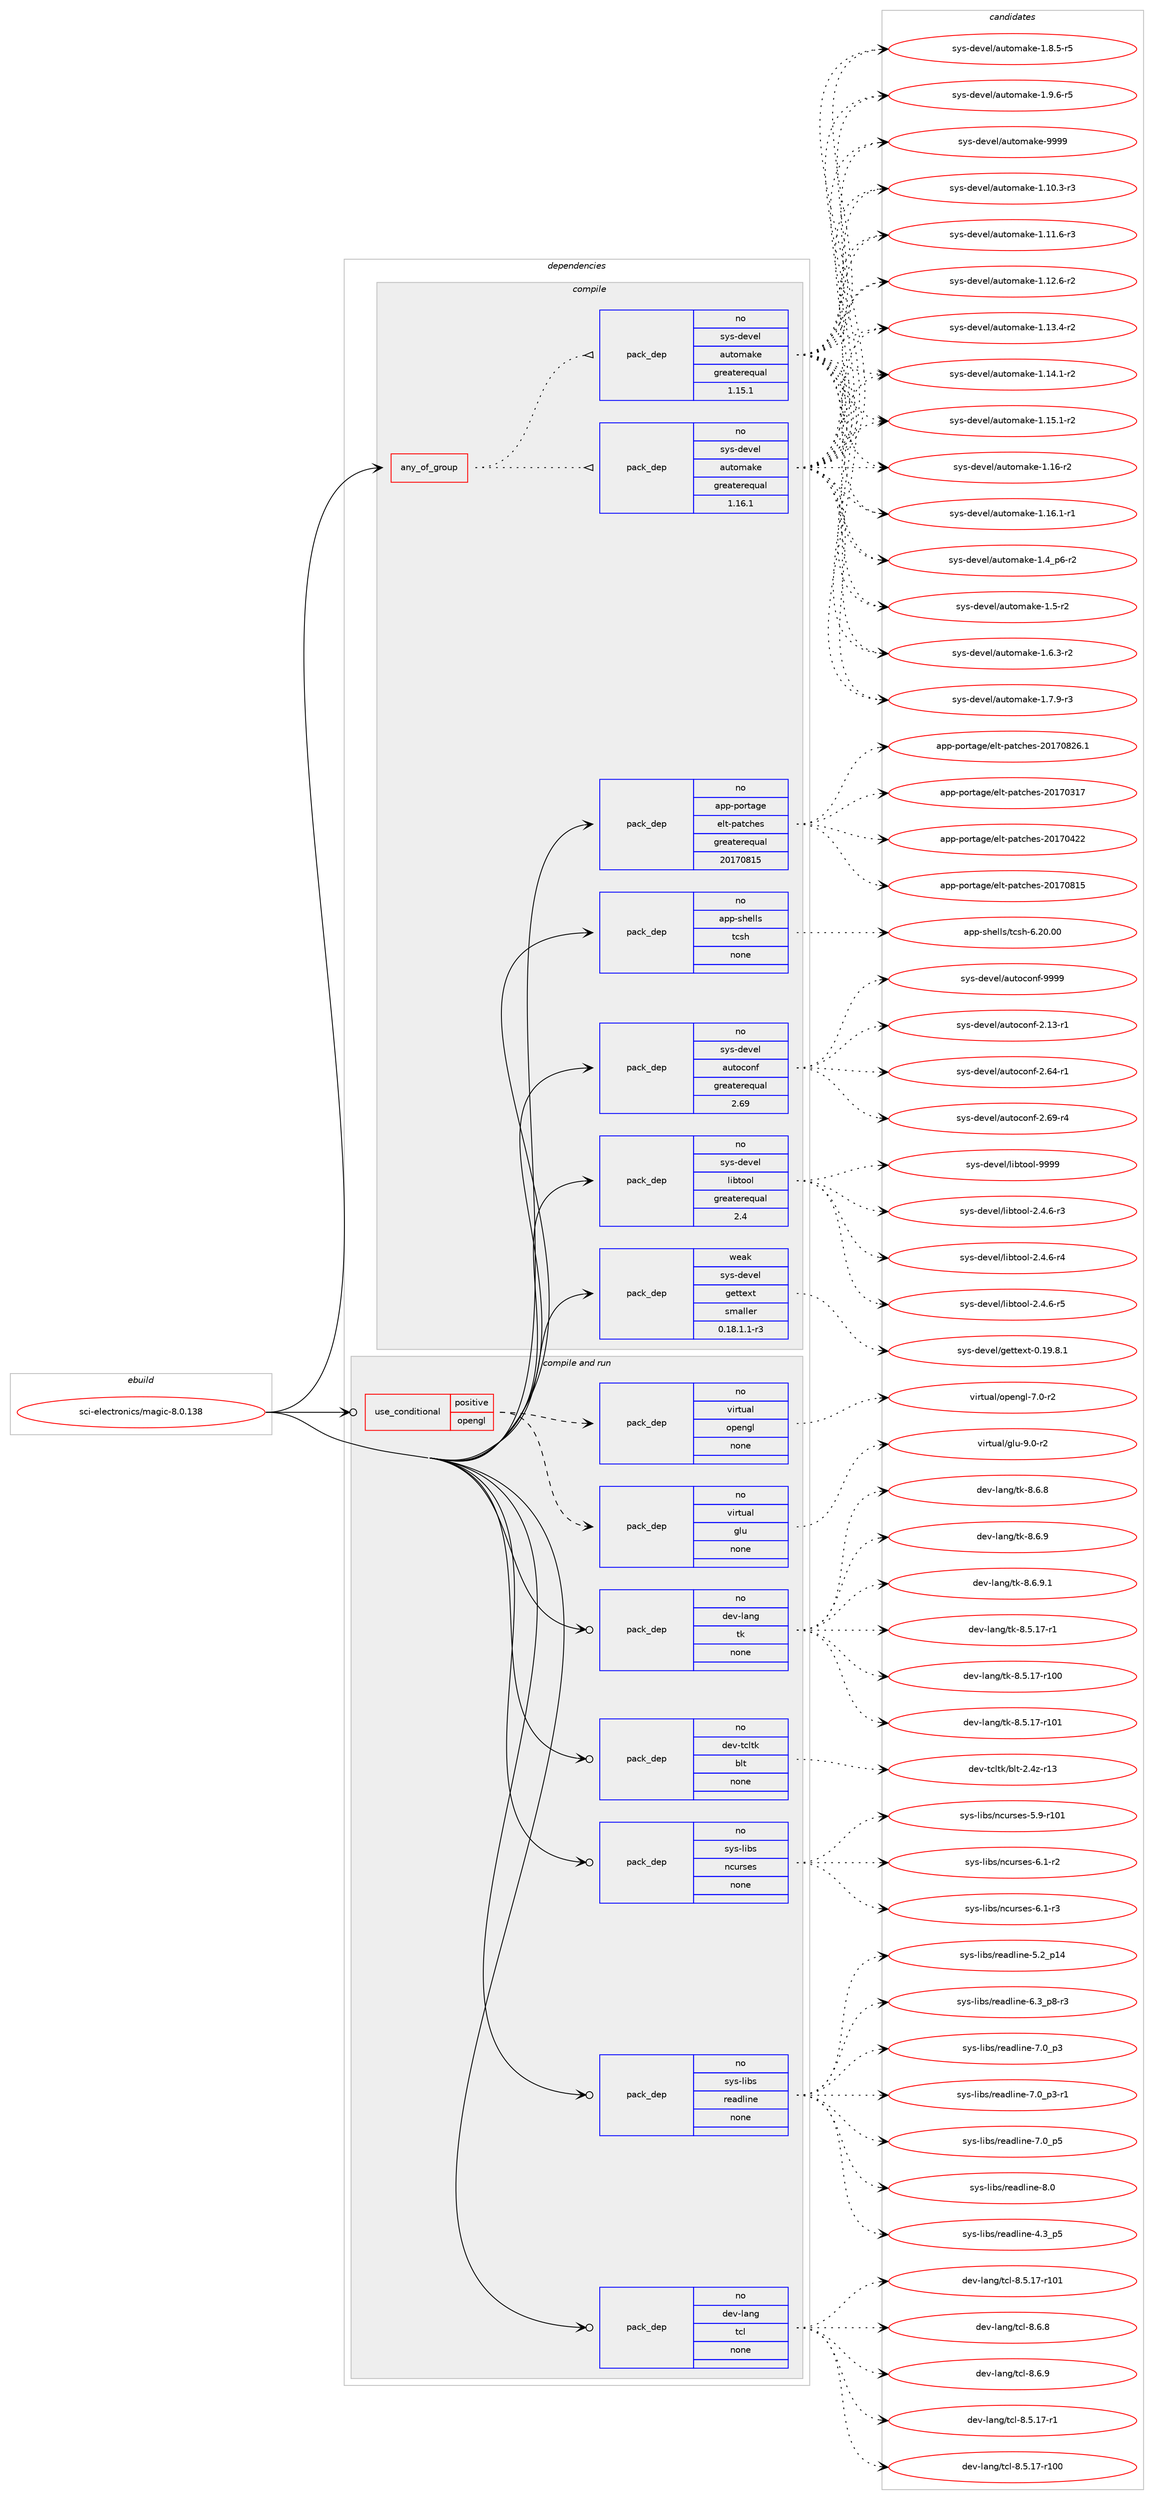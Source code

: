 digraph prolog {

# *************
# Graph options
# *************

newrank=true;
concentrate=true;
compound=true;
graph [rankdir=LR,fontname=Helvetica,fontsize=10,ranksep=1.5];#, ranksep=2.5, nodesep=0.2];
edge  [arrowhead=vee];
node  [fontname=Helvetica,fontsize=10];

# **********
# The ebuild
# **********

subgraph cluster_leftcol {
color=gray;
rank=same;
label=<<i>ebuild</i>>;
id [label="sci-electronics/magic-8.0.138", color=red, width=4, href="../sci-electronics/magic-8.0.138.svg"];
}

# ****************
# The dependencies
# ****************

subgraph cluster_midcol {
color=gray;
label=<<i>dependencies</i>>;
subgraph cluster_compile {
fillcolor="#eeeeee";
style=filled;
label=<<i>compile</i>>;
subgraph any26823 {
dependency1689825 [label=<<TABLE BORDER="0" CELLBORDER="1" CELLSPACING="0" CELLPADDING="4"><TR><TD CELLPADDING="10">any_of_group</TD></TR></TABLE>>, shape=none, color=red];subgraph pack1209519 {
dependency1689826 [label=<<TABLE BORDER="0" CELLBORDER="1" CELLSPACING="0" CELLPADDING="4" WIDTH="220"><TR><TD ROWSPAN="6" CELLPADDING="30">pack_dep</TD></TR><TR><TD WIDTH="110">no</TD></TR><TR><TD>sys-devel</TD></TR><TR><TD>automake</TD></TR><TR><TD>greaterequal</TD></TR><TR><TD>1.16.1</TD></TR></TABLE>>, shape=none, color=blue];
}
dependency1689825:e -> dependency1689826:w [weight=20,style="dotted",arrowhead="oinv"];
subgraph pack1209520 {
dependency1689827 [label=<<TABLE BORDER="0" CELLBORDER="1" CELLSPACING="0" CELLPADDING="4" WIDTH="220"><TR><TD ROWSPAN="6" CELLPADDING="30">pack_dep</TD></TR><TR><TD WIDTH="110">no</TD></TR><TR><TD>sys-devel</TD></TR><TR><TD>automake</TD></TR><TR><TD>greaterequal</TD></TR><TR><TD>1.15.1</TD></TR></TABLE>>, shape=none, color=blue];
}
dependency1689825:e -> dependency1689827:w [weight=20,style="dotted",arrowhead="oinv"];
}
id:e -> dependency1689825:w [weight=20,style="solid",arrowhead="vee"];
subgraph pack1209521 {
dependency1689828 [label=<<TABLE BORDER="0" CELLBORDER="1" CELLSPACING="0" CELLPADDING="4" WIDTH="220"><TR><TD ROWSPAN="6" CELLPADDING="30">pack_dep</TD></TR><TR><TD WIDTH="110">no</TD></TR><TR><TD>app-portage</TD></TR><TR><TD>elt-patches</TD></TR><TR><TD>greaterequal</TD></TR><TR><TD>20170815</TD></TR></TABLE>>, shape=none, color=blue];
}
id:e -> dependency1689828:w [weight=20,style="solid",arrowhead="vee"];
subgraph pack1209522 {
dependency1689829 [label=<<TABLE BORDER="0" CELLBORDER="1" CELLSPACING="0" CELLPADDING="4" WIDTH="220"><TR><TD ROWSPAN="6" CELLPADDING="30">pack_dep</TD></TR><TR><TD WIDTH="110">no</TD></TR><TR><TD>app-shells</TD></TR><TR><TD>tcsh</TD></TR><TR><TD>none</TD></TR><TR><TD></TD></TR></TABLE>>, shape=none, color=blue];
}
id:e -> dependency1689829:w [weight=20,style="solid",arrowhead="vee"];
subgraph pack1209523 {
dependency1689830 [label=<<TABLE BORDER="0" CELLBORDER="1" CELLSPACING="0" CELLPADDING="4" WIDTH="220"><TR><TD ROWSPAN="6" CELLPADDING="30">pack_dep</TD></TR><TR><TD WIDTH="110">no</TD></TR><TR><TD>sys-devel</TD></TR><TR><TD>autoconf</TD></TR><TR><TD>greaterequal</TD></TR><TR><TD>2.69</TD></TR></TABLE>>, shape=none, color=blue];
}
id:e -> dependency1689830:w [weight=20,style="solid",arrowhead="vee"];
subgraph pack1209524 {
dependency1689831 [label=<<TABLE BORDER="0" CELLBORDER="1" CELLSPACING="0" CELLPADDING="4" WIDTH="220"><TR><TD ROWSPAN="6" CELLPADDING="30">pack_dep</TD></TR><TR><TD WIDTH="110">no</TD></TR><TR><TD>sys-devel</TD></TR><TR><TD>libtool</TD></TR><TR><TD>greaterequal</TD></TR><TR><TD>2.4</TD></TR></TABLE>>, shape=none, color=blue];
}
id:e -> dependency1689831:w [weight=20,style="solid",arrowhead="vee"];
subgraph pack1209525 {
dependency1689832 [label=<<TABLE BORDER="0" CELLBORDER="1" CELLSPACING="0" CELLPADDING="4" WIDTH="220"><TR><TD ROWSPAN="6" CELLPADDING="30">pack_dep</TD></TR><TR><TD WIDTH="110">weak</TD></TR><TR><TD>sys-devel</TD></TR><TR><TD>gettext</TD></TR><TR><TD>smaller</TD></TR><TR><TD>0.18.1.1-r3</TD></TR></TABLE>>, shape=none, color=blue];
}
id:e -> dependency1689832:w [weight=20,style="solid",arrowhead="vee"];
}
subgraph cluster_compileandrun {
fillcolor="#eeeeee";
style=filled;
label=<<i>compile and run</i>>;
subgraph cond452631 {
dependency1689833 [label=<<TABLE BORDER="0" CELLBORDER="1" CELLSPACING="0" CELLPADDING="4"><TR><TD ROWSPAN="3" CELLPADDING="10">use_conditional</TD></TR><TR><TD>positive</TD></TR><TR><TD>opengl</TD></TR></TABLE>>, shape=none, color=red];
subgraph pack1209526 {
dependency1689834 [label=<<TABLE BORDER="0" CELLBORDER="1" CELLSPACING="0" CELLPADDING="4" WIDTH="220"><TR><TD ROWSPAN="6" CELLPADDING="30">pack_dep</TD></TR><TR><TD WIDTH="110">no</TD></TR><TR><TD>virtual</TD></TR><TR><TD>glu</TD></TR><TR><TD>none</TD></TR><TR><TD></TD></TR></TABLE>>, shape=none, color=blue];
}
dependency1689833:e -> dependency1689834:w [weight=20,style="dashed",arrowhead="vee"];
subgraph pack1209527 {
dependency1689835 [label=<<TABLE BORDER="0" CELLBORDER="1" CELLSPACING="0" CELLPADDING="4" WIDTH="220"><TR><TD ROWSPAN="6" CELLPADDING="30">pack_dep</TD></TR><TR><TD WIDTH="110">no</TD></TR><TR><TD>virtual</TD></TR><TR><TD>opengl</TD></TR><TR><TD>none</TD></TR><TR><TD></TD></TR></TABLE>>, shape=none, color=blue];
}
dependency1689833:e -> dependency1689835:w [weight=20,style="dashed",arrowhead="vee"];
}
id:e -> dependency1689833:w [weight=20,style="solid",arrowhead="odotvee"];
subgraph pack1209528 {
dependency1689836 [label=<<TABLE BORDER="0" CELLBORDER="1" CELLSPACING="0" CELLPADDING="4" WIDTH="220"><TR><TD ROWSPAN="6" CELLPADDING="30">pack_dep</TD></TR><TR><TD WIDTH="110">no</TD></TR><TR><TD>dev-lang</TD></TR><TR><TD>tcl</TD></TR><TR><TD>none</TD></TR><TR><TD></TD></TR></TABLE>>, shape=none, color=blue];
}
id:e -> dependency1689836:w [weight=20,style="solid",arrowhead="odotvee"];
subgraph pack1209529 {
dependency1689837 [label=<<TABLE BORDER="0" CELLBORDER="1" CELLSPACING="0" CELLPADDING="4" WIDTH="220"><TR><TD ROWSPAN="6" CELLPADDING="30">pack_dep</TD></TR><TR><TD WIDTH="110">no</TD></TR><TR><TD>dev-lang</TD></TR><TR><TD>tk</TD></TR><TR><TD>none</TD></TR><TR><TD></TD></TR></TABLE>>, shape=none, color=blue];
}
id:e -> dependency1689837:w [weight=20,style="solid",arrowhead="odotvee"];
subgraph pack1209530 {
dependency1689838 [label=<<TABLE BORDER="0" CELLBORDER="1" CELLSPACING="0" CELLPADDING="4" WIDTH="220"><TR><TD ROWSPAN="6" CELLPADDING="30">pack_dep</TD></TR><TR><TD WIDTH="110">no</TD></TR><TR><TD>dev-tcltk</TD></TR><TR><TD>blt</TD></TR><TR><TD>none</TD></TR><TR><TD></TD></TR></TABLE>>, shape=none, color=blue];
}
id:e -> dependency1689838:w [weight=20,style="solid",arrowhead="odotvee"];
subgraph pack1209531 {
dependency1689839 [label=<<TABLE BORDER="0" CELLBORDER="1" CELLSPACING="0" CELLPADDING="4" WIDTH="220"><TR><TD ROWSPAN="6" CELLPADDING="30">pack_dep</TD></TR><TR><TD WIDTH="110">no</TD></TR><TR><TD>sys-libs</TD></TR><TR><TD>ncurses</TD></TR><TR><TD>none</TD></TR><TR><TD></TD></TR></TABLE>>, shape=none, color=blue];
}
id:e -> dependency1689839:w [weight=20,style="solid",arrowhead="odotvee"];
subgraph pack1209532 {
dependency1689840 [label=<<TABLE BORDER="0" CELLBORDER="1" CELLSPACING="0" CELLPADDING="4" WIDTH="220"><TR><TD ROWSPAN="6" CELLPADDING="30">pack_dep</TD></TR><TR><TD WIDTH="110">no</TD></TR><TR><TD>sys-libs</TD></TR><TR><TD>readline</TD></TR><TR><TD>none</TD></TR><TR><TD></TD></TR></TABLE>>, shape=none, color=blue];
}
id:e -> dependency1689840:w [weight=20,style="solid",arrowhead="odotvee"];
}
subgraph cluster_run {
fillcolor="#eeeeee";
style=filled;
label=<<i>run</i>>;
}
}

# **************
# The candidates
# **************

subgraph cluster_choices {
rank=same;
color=gray;
label=<<i>candidates</i>>;

subgraph choice1209519 {
color=black;
nodesep=1;
choice11512111545100101118101108479711711611110997107101454946494846514511451 [label="sys-devel/automake-1.10.3-r3", color=red, width=4,href="../sys-devel/automake-1.10.3-r3.svg"];
choice11512111545100101118101108479711711611110997107101454946494946544511451 [label="sys-devel/automake-1.11.6-r3", color=red, width=4,href="../sys-devel/automake-1.11.6-r3.svg"];
choice11512111545100101118101108479711711611110997107101454946495046544511450 [label="sys-devel/automake-1.12.6-r2", color=red, width=4,href="../sys-devel/automake-1.12.6-r2.svg"];
choice11512111545100101118101108479711711611110997107101454946495146524511450 [label="sys-devel/automake-1.13.4-r2", color=red, width=4,href="../sys-devel/automake-1.13.4-r2.svg"];
choice11512111545100101118101108479711711611110997107101454946495246494511450 [label="sys-devel/automake-1.14.1-r2", color=red, width=4,href="../sys-devel/automake-1.14.1-r2.svg"];
choice11512111545100101118101108479711711611110997107101454946495346494511450 [label="sys-devel/automake-1.15.1-r2", color=red, width=4,href="../sys-devel/automake-1.15.1-r2.svg"];
choice1151211154510010111810110847971171161111099710710145494649544511450 [label="sys-devel/automake-1.16-r2", color=red, width=4,href="../sys-devel/automake-1.16-r2.svg"];
choice11512111545100101118101108479711711611110997107101454946495446494511449 [label="sys-devel/automake-1.16.1-r1", color=red, width=4,href="../sys-devel/automake-1.16.1-r1.svg"];
choice115121115451001011181011084797117116111109971071014549465295112544511450 [label="sys-devel/automake-1.4_p6-r2", color=red, width=4,href="../sys-devel/automake-1.4_p6-r2.svg"];
choice11512111545100101118101108479711711611110997107101454946534511450 [label="sys-devel/automake-1.5-r2", color=red, width=4,href="../sys-devel/automake-1.5-r2.svg"];
choice115121115451001011181011084797117116111109971071014549465446514511450 [label="sys-devel/automake-1.6.3-r2", color=red, width=4,href="../sys-devel/automake-1.6.3-r2.svg"];
choice115121115451001011181011084797117116111109971071014549465546574511451 [label="sys-devel/automake-1.7.9-r3", color=red, width=4,href="../sys-devel/automake-1.7.9-r3.svg"];
choice115121115451001011181011084797117116111109971071014549465646534511453 [label="sys-devel/automake-1.8.5-r5", color=red, width=4,href="../sys-devel/automake-1.8.5-r5.svg"];
choice115121115451001011181011084797117116111109971071014549465746544511453 [label="sys-devel/automake-1.9.6-r5", color=red, width=4,href="../sys-devel/automake-1.9.6-r5.svg"];
choice115121115451001011181011084797117116111109971071014557575757 [label="sys-devel/automake-9999", color=red, width=4,href="../sys-devel/automake-9999.svg"];
dependency1689826:e -> choice11512111545100101118101108479711711611110997107101454946494846514511451:w [style=dotted,weight="100"];
dependency1689826:e -> choice11512111545100101118101108479711711611110997107101454946494946544511451:w [style=dotted,weight="100"];
dependency1689826:e -> choice11512111545100101118101108479711711611110997107101454946495046544511450:w [style=dotted,weight="100"];
dependency1689826:e -> choice11512111545100101118101108479711711611110997107101454946495146524511450:w [style=dotted,weight="100"];
dependency1689826:e -> choice11512111545100101118101108479711711611110997107101454946495246494511450:w [style=dotted,weight="100"];
dependency1689826:e -> choice11512111545100101118101108479711711611110997107101454946495346494511450:w [style=dotted,weight="100"];
dependency1689826:e -> choice1151211154510010111810110847971171161111099710710145494649544511450:w [style=dotted,weight="100"];
dependency1689826:e -> choice11512111545100101118101108479711711611110997107101454946495446494511449:w [style=dotted,weight="100"];
dependency1689826:e -> choice115121115451001011181011084797117116111109971071014549465295112544511450:w [style=dotted,weight="100"];
dependency1689826:e -> choice11512111545100101118101108479711711611110997107101454946534511450:w [style=dotted,weight="100"];
dependency1689826:e -> choice115121115451001011181011084797117116111109971071014549465446514511450:w [style=dotted,weight="100"];
dependency1689826:e -> choice115121115451001011181011084797117116111109971071014549465546574511451:w [style=dotted,weight="100"];
dependency1689826:e -> choice115121115451001011181011084797117116111109971071014549465646534511453:w [style=dotted,weight="100"];
dependency1689826:e -> choice115121115451001011181011084797117116111109971071014549465746544511453:w [style=dotted,weight="100"];
dependency1689826:e -> choice115121115451001011181011084797117116111109971071014557575757:w [style=dotted,weight="100"];
}
subgraph choice1209520 {
color=black;
nodesep=1;
choice11512111545100101118101108479711711611110997107101454946494846514511451 [label="sys-devel/automake-1.10.3-r3", color=red, width=4,href="../sys-devel/automake-1.10.3-r3.svg"];
choice11512111545100101118101108479711711611110997107101454946494946544511451 [label="sys-devel/automake-1.11.6-r3", color=red, width=4,href="../sys-devel/automake-1.11.6-r3.svg"];
choice11512111545100101118101108479711711611110997107101454946495046544511450 [label="sys-devel/automake-1.12.6-r2", color=red, width=4,href="../sys-devel/automake-1.12.6-r2.svg"];
choice11512111545100101118101108479711711611110997107101454946495146524511450 [label="sys-devel/automake-1.13.4-r2", color=red, width=4,href="../sys-devel/automake-1.13.4-r2.svg"];
choice11512111545100101118101108479711711611110997107101454946495246494511450 [label="sys-devel/automake-1.14.1-r2", color=red, width=4,href="../sys-devel/automake-1.14.1-r2.svg"];
choice11512111545100101118101108479711711611110997107101454946495346494511450 [label="sys-devel/automake-1.15.1-r2", color=red, width=4,href="../sys-devel/automake-1.15.1-r2.svg"];
choice1151211154510010111810110847971171161111099710710145494649544511450 [label="sys-devel/automake-1.16-r2", color=red, width=4,href="../sys-devel/automake-1.16-r2.svg"];
choice11512111545100101118101108479711711611110997107101454946495446494511449 [label="sys-devel/automake-1.16.1-r1", color=red, width=4,href="../sys-devel/automake-1.16.1-r1.svg"];
choice115121115451001011181011084797117116111109971071014549465295112544511450 [label="sys-devel/automake-1.4_p6-r2", color=red, width=4,href="../sys-devel/automake-1.4_p6-r2.svg"];
choice11512111545100101118101108479711711611110997107101454946534511450 [label="sys-devel/automake-1.5-r2", color=red, width=4,href="../sys-devel/automake-1.5-r2.svg"];
choice115121115451001011181011084797117116111109971071014549465446514511450 [label="sys-devel/automake-1.6.3-r2", color=red, width=4,href="../sys-devel/automake-1.6.3-r2.svg"];
choice115121115451001011181011084797117116111109971071014549465546574511451 [label="sys-devel/automake-1.7.9-r3", color=red, width=4,href="../sys-devel/automake-1.7.9-r3.svg"];
choice115121115451001011181011084797117116111109971071014549465646534511453 [label="sys-devel/automake-1.8.5-r5", color=red, width=4,href="../sys-devel/automake-1.8.5-r5.svg"];
choice115121115451001011181011084797117116111109971071014549465746544511453 [label="sys-devel/automake-1.9.6-r5", color=red, width=4,href="../sys-devel/automake-1.9.6-r5.svg"];
choice115121115451001011181011084797117116111109971071014557575757 [label="sys-devel/automake-9999", color=red, width=4,href="../sys-devel/automake-9999.svg"];
dependency1689827:e -> choice11512111545100101118101108479711711611110997107101454946494846514511451:w [style=dotted,weight="100"];
dependency1689827:e -> choice11512111545100101118101108479711711611110997107101454946494946544511451:w [style=dotted,weight="100"];
dependency1689827:e -> choice11512111545100101118101108479711711611110997107101454946495046544511450:w [style=dotted,weight="100"];
dependency1689827:e -> choice11512111545100101118101108479711711611110997107101454946495146524511450:w [style=dotted,weight="100"];
dependency1689827:e -> choice11512111545100101118101108479711711611110997107101454946495246494511450:w [style=dotted,weight="100"];
dependency1689827:e -> choice11512111545100101118101108479711711611110997107101454946495346494511450:w [style=dotted,weight="100"];
dependency1689827:e -> choice1151211154510010111810110847971171161111099710710145494649544511450:w [style=dotted,weight="100"];
dependency1689827:e -> choice11512111545100101118101108479711711611110997107101454946495446494511449:w [style=dotted,weight="100"];
dependency1689827:e -> choice115121115451001011181011084797117116111109971071014549465295112544511450:w [style=dotted,weight="100"];
dependency1689827:e -> choice11512111545100101118101108479711711611110997107101454946534511450:w [style=dotted,weight="100"];
dependency1689827:e -> choice115121115451001011181011084797117116111109971071014549465446514511450:w [style=dotted,weight="100"];
dependency1689827:e -> choice115121115451001011181011084797117116111109971071014549465546574511451:w [style=dotted,weight="100"];
dependency1689827:e -> choice115121115451001011181011084797117116111109971071014549465646534511453:w [style=dotted,weight="100"];
dependency1689827:e -> choice115121115451001011181011084797117116111109971071014549465746544511453:w [style=dotted,weight="100"];
dependency1689827:e -> choice115121115451001011181011084797117116111109971071014557575757:w [style=dotted,weight="100"];
}
subgraph choice1209521 {
color=black;
nodesep=1;
choice97112112451121111141169710310147101108116451129711699104101115455048495548514955 [label="app-portage/elt-patches-20170317", color=red, width=4,href="../app-portage/elt-patches-20170317.svg"];
choice97112112451121111141169710310147101108116451129711699104101115455048495548525050 [label="app-portage/elt-patches-20170422", color=red, width=4,href="../app-portage/elt-patches-20170422.svg"];
choice97112112451121111141169710310147101108116451129711699104101115455048495548564953 [label="app-portage/elt-patches-20170815", color=red, width=4,href="../app-portage/elt-patches-20170815.svg"];
choice971121124511211111411697103101471011081164511297116991041011154550484955485650544649 [label="app-portage/elt-patches-20170826.1", color=red, width=4,href="../app-portage/elt-patches-20170826.1.svg"];
dependency1689828:e -> choice97112112451121111141169710310147101108116451129711699104101115455048495548514955:w [style=dotted,weight="100"];
dependency1689828:e -> choice97112112451121111141169710310147101108116451129711699104101115455048495548525050:w [style=dotted,weight="100"];
dependency1689828:e -> choice97112112451121111141169710310147101108116451129711699104101115455048495548564953:w [style=dotted,weight="100"];
dependency1689828:e -> choice971121124511211111411697103101471011081164511297116991041011154550484955485650544649:w [style=dotted,weight="100"];
}
subgraph choice1209522 {
color=black;
nodesep=1;
choice971121124511510410110810811547116991151044554465048464848 [label="app-shells/tcsh-6.20.00", color=red, width=4,href="../app-shells/tcsh-6.20.00.svg"];
dependency1689829:e -> choice971121124511510410110810811547116991151044554465048464848:w [style=dotted,weight="100"];
}
subgraph choice1209523 {
color=black;
nodesep=1;
choice1151211154510010111810110847971171161119911111010245504649514511449 [label="sys-devel/autoconf-2.13-r1", color=red, width=4,href="../sys-devel/autoconf-2.13-r1.svg"];
choice1151211154510010111810110847971171161119911111010245504654524511449 [label="sys-devel/autoconf-2.64-r1", color=red, width=4,href="../sys-devel/autoconf-2.64-r1.svg"];
choice1151211154510010111810110847971171161119911111010245504654574511452 [label="sys-devel/autoconf-2.69-r4", color=red, width=4,href="../sys-devel/autoconf-2.69-r4.svg"];
choice115121115451001011181011084797117116111991111101024557575757 [label="sys-devel/autoconf-9999", color=red, width=4,href="../sys-devel/autoconf-9999.svg"];
dependency1689830:e -> choice1151211154510010111810110847971171161119911111010245504649514511449:w [style=dotted,weight="100"];
dependency1689830:e -> choice1151211154510010111810110847971171161119911111010245504654524511449:w [style=dotted,weight="100"];
dependency1689830:e -> choice1151211154510010111810110847971171161119911111010245504654574511452:w [style=dotted,weight="100"];
dependency1689830:e -> choice115121115451001011181011084797117116111991111101024557575757:w [style=dotted,weight="100"];
}
subgraph choice1209524 {
color=black;
nodesep=1;
choice1151211154510010111810110847108105981161111111084550465246544511451 [label="sys-devel/libtool-2.4.6-r3", color=red, width=4,href="../sys-devel/libtool-2.4.6-r3.svg"];
choice1151211154510010111810110847108105981161111111084550465246544511452 [label="sys-devel/libtool-2.4.6-r4", color=red, width=4,href="../sys-devel/libtool-2.4.6-r4.svg"];
choice1151211154510010111810110847108105981161111111084550465246544511453 [label="sys-devel/libtool-2.4.6-r5", color=red, width=4,href="../sys-devel/libtool-2.4.6-r5.svg"];
choice1151211154510010111810110847108105981161111111084557575757 [label="sys-devel/libtool-9999", color=red, width=4,href="../sys-devel/libtool-9999.svg"];
dependency1689831:e -> choice1151211154510010111810110847108105981161111111084550465246544511451:w [style=dotted,weight="100"];
dependency1689831:e -> choice1151211154510010111810110847108105981161111111084550465246544511452:w [style=dotted,weight="100"];
dependency1689831:e -> choice1151211154510010111810110847108105981161111111084550465246544511453:w [style=dotted,weight="100"];
dependency1689831:e -> choice1151211154510010111810110847108105981161111111084557575757:w [style=dotted,weight="100"];
}
subgraph choice1209525 {
color=black;
nodesep=1;
choice1151211154510010111810110847103101116116101120116454846495746564649 [label="sys-devel/gettext-0.19.8.1", color=red, width=4,href="../sys-devel/gettext-0.19.8.1.svg"];
dependency1689832:e -> choice1151211154510010111810110847103101116116101120116454846495746564649:w [style=dotted,weight="100"];
}
subgraph choice1209526 {
color=black;
nodesep=1;
choice1181051141161179710847103108117455746484511450 [label="virtual/glu-9.0-r2", color=red, width=4,href="../virtual/glu-9.0-r2.svg"];
dependency1689834:e -> choice1181051141161179710847103108117455746484511450:w [style=dotted,weight="100"];
}
subgraph choice1209527 {
color=black;
nodesep=1;
choice1181051141161179710847111112101110103108455546484511450 [label="virtual/opengl-7.0-r2", color=red, width=4,href="../virtual/opengl-7.0-r2.svg"];
dependency1689835:e -> choice1181051141161179710847111112101110103108455546484511450:w [style=dotted,weight="100"];
}
subgraph choice1209528 {
color=black;
nodesep=1;
choice10010111845108971101034711699108455646534649554511449 [label="dev-lang/tcl-8.5.17-r1", color=red, width=4,href="../dev-lang/tcl-8.5.17-r1.svg"];
choice100101118451089711010347116991084556465346495545114494848 [label="dev-lang/tcl-8.5.17-r100", color=red, width=4,href="../dev-lang/tcl-8.5.17-r100.svg"];
choice100101118451089711010347116991084556465346495545114494849 [label="dev-lang/tcl-8.5.17-r101", color=red, width=4,href="../dev-lang/tcl-8.5.17-r101.svg"];
choice10010111845108971101034711699108455646544656 [label="dev-lang/tcl-8.6.8", color=red, width=4,href="../dev-lang/tcl-8.6.8.svg"];
choice10010111845108971101034711699108455646544657 [label="dev-lang/tcl-8.6.9", color=red, width=4,href="../dev-lang/tcl-8.6.9.svg"];
dependency1689836:e -> choice10010111845108971101034711699108455646534649554511449:w [style=dotted,weight="100"];
dependency1689836:e -> choice100101118451089711010347116991084556465346495545114494848:w [style=dotted,weight="100"];
dependency1689836:e -> choice100101118451089711010347116991084556465346495545114494849:w [style=dotted,weight="100"];
dependency1689836:e -> choice10010111845108971101034711699108455646544656:w [style=dotted,weight="100"];
dependency1689836:e -> choice10010111845108971101034711699108455646544657:w [style=dotted,weight="100"];
}
subgraph choice1209529 {
color=black;
nodesep=1;
choice100101118451089711010347116107455646534649554511449 [label="dev-lang/tk-8.5.17-r1", color=red, width=4,href="../dev-lang/tk-8.5.17-r1.svg"];
choice1001011184510897110103471161074556465346495545114494848 [label="dev-lang/tk-8.5.17-r100", color=red, width=4,href="../dev-lang/tk-8.5.17-r100.svg"];
choice1001011184510897110103471161074556465346495545114494849 [label="dev-lang/tk-8.5.17-r101", color=red, width=4,href="../dev-lang/tk-8.5.17-r101.svg"];
choice100101118451089711010347116107455646544656 [label="dev-lang/tk-8.6.8", color=red, width=4,href="../dev-lang/tk-8.6.8.svg"];
choice100101118451089711010347116107455646544657 [label="dev-lang/tk-8.6.9", color=red, width=4,href="../dev-lang/tk-8.6.9.svg"];
choice1001011184510897110103471161074556465446574649 [label="dev-lang/tk-8.6.9.1", color=red, width=4,href="../dev-lang/tk-8.6.9.1.svg"];
dependency1689837:e -> choice100101118451089711010347116107455646534649554511449:w [style=dotted,weight="100"];
dependency1689837:e -> choice1001011184510897110103471161074556465346495545114494848:w [style=dotted,weight="100"];
dependency1689837:e -> choice1001011184510897110103471161074556465346495545114494849:w [style=dotted,weight="100"];
dependency1689837:e -> choice100101118451089711010347116107455646544656:w [style=dotted,weight="100"];
dependency1689837:e -> choice100101118451089711010347116107455646544657:w [style=dotted,weight="100"];
dependency1689837:e -> choice1001011184510897110103471161074556465446574649:w [style=dotted,weight="100"];
}
subgraph choice1209530 {
color=black;
nodesep=1;
choice1001011184511699108116107479810811645504652122451144951 [label="dev-tcltk/blt-2.4z-r13", color=red, width=4,href="../dev-tcltk/blt-2.4z-r13.svg"];
dependency1689838:e -> choice1001011184511699108116107479810811645504652122451144951:w [style=dotted,weight="100"];
}
subgraph choice1209531 {
color=black;
nodesep=1;
choice115121115451081059811547110991171141151011154553465745114494849 [label="sys-libs/ncurses-5.9-r101", color=red, width=4,href="../sys-libs/ncurses-5.9-r101.svg"];
choice11512111545108105981154711099117114115101115455446494511450 [label="sys-libs/ncurses-6.1-r2", color=red, width=4,href="../sys-libs/ncurses-6.1-r2.svg"];
choice11512111545108105981154711099117114115101115455446494511451 [label="sys-libs/ncurses-6.1-r3", color=red, width=4,href="../sys-libs/ncurses-6.1-r3.svg"];
dependency1689839:e -> choice115121115451081059811547110991171141151011154553465745114494849:w [style=dotted,weight="100"];
dependency1689839:e -> choice11512111545108105981154711099117114115101115455446494511450:w [style=dotted,weight="100"];
dependency1689839:e -> choice11512111545108105981154711099117114115101115455446494511451:w [style=dotted,weight="100"];
}
subgraph choice1209532 {
color=black;
nodesep=1;
choice11512111545108105981154711410197100108105110101455246519511253 [label="sys-libs/readline-4.3_p5", color=red, width=4,href="../sys-libs/readline-4.3_p5.svg"];
choice1151211154510810598115471141019710010810511010145534650951124952 [label="sys-libs/readline-5.2_p14", color=red, width=4,href="../sys-libs/readline-5.2_p14.svg"];
choice115121115451081059811547114101971001081051101014554465195112564511451 [label="sys-libs/readline-6.3_p8-r3", color=red, width=4,href="../sys-libs/readline-6.3_p8-r3.svg"];
choice11512111545108105981154711410197100108105110101455546489511251 [label="sys-libs/readline-7.0_p3", color=red, width=4,href="../sys-libs/readline-7.0_p3.svg"];
choice115121115451081059811547114101971001081051101014555464895112514511449 [label="sys-libs/readline-7.0_p3-r1", color=red, width=4,href="../sys-libs/readline-7.0_p3-r1.svg"];
choice11512111545108105981154711410197100108105110101455546489511253 [label="sys-libs/readline-7.0_p5", color=red, width=4,href="../sys-libs/readline-7.0_p5.svg"];
choice1151211154510810598115471141019710010810511010145564648 [label="sys-libs/readline-8.0", color=red, width=4,href="../sys-libs/readline-8.0.svg"];
dependency1689840:e -> choice11512111545108105981154711410197100108105110101455246519511253:w [style=dotted,weight="100"];
dependency1689840:e -> choice1151211154510810598115471141019710010810511010145534650951124952:w [style=dotted,weight="100"];
dependency1689840:e -> choice115121115451081059811547114101971001081051101014554465195112564511451:w [style=dotted,weight="100"];
dependency1689840:e -> choice11512111545108105981154711410197100108105110101455546489511251:w [style=dotted,weight="100"];
dependency1689840:e -> choice115121115451081059811547114101971001081051101014555464895112514511449:w [style=dotted,weight="100"];
dependency1689840:e -> choice11512111545108105981154711410197100108105110101455546489511253:w [style=dotted,weight="100"];
dependency1689840:e -> choice1151211154510810598115471141019710010810511010145564648:w [style=dotted,weight="100"];
}
}

}
